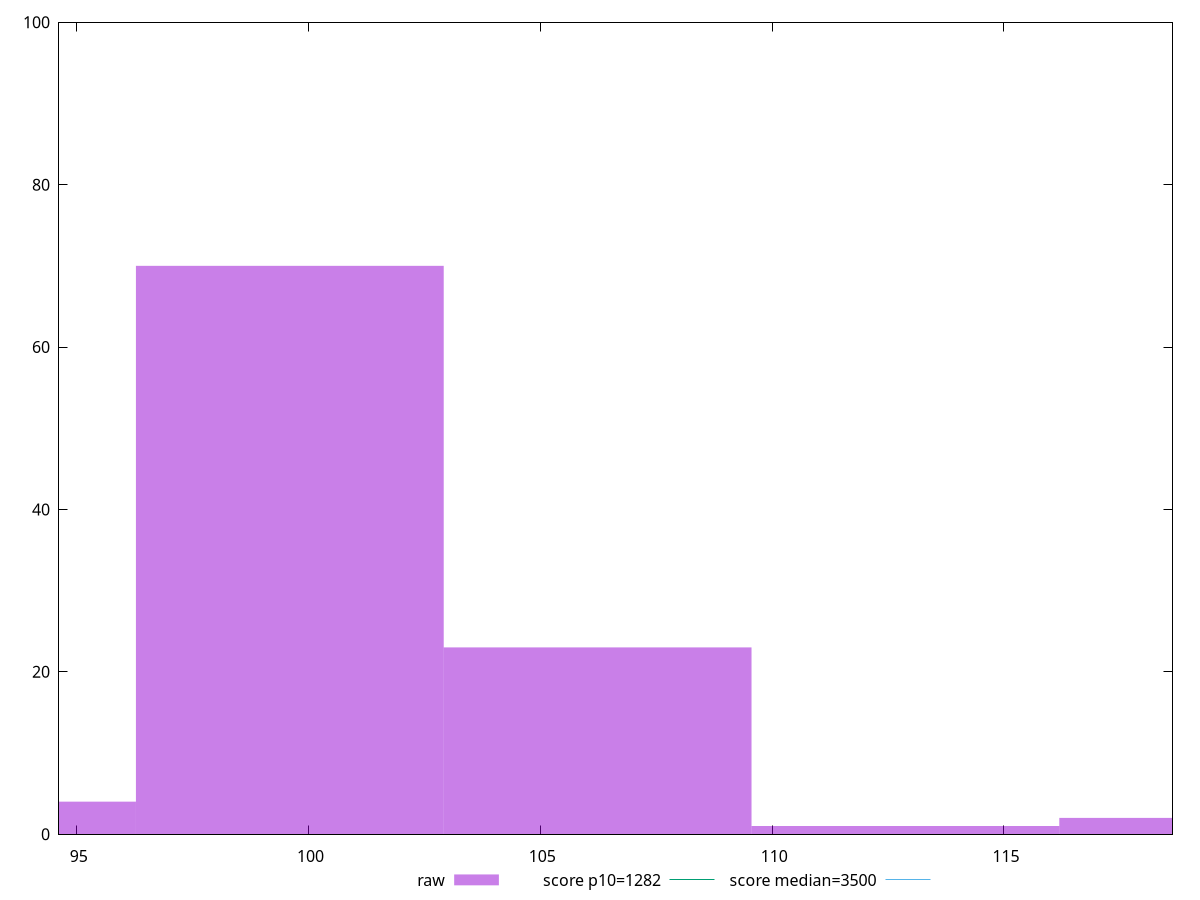 reset

$raw <<EOF
112.8745431481773 1
106.23486413946098 23
99.59518513074467 70
92.95550612202835 4
119.51422215689361 2
EOF

set key outside below
set boxwidth 6.639679008716311
set xrange [94.61599999999999:118.63599999999997]
set yrange [0:100]
set trange [0:100]
set style fill transparent solid 0.5 noborder

set parametric
set terminal svg size 640, 490 enhanced background rgb 'white'
set output "report_00018_2021-02-10T15-25-16.877Z/bootup-time/samples/pages+cached+noadtech+nomedia/raw/histogram.svg"

plot $raw title "raw" with boxes, \
     1282,t title "score p10=1282", \
     3500,t title "score median=3500"

reset

